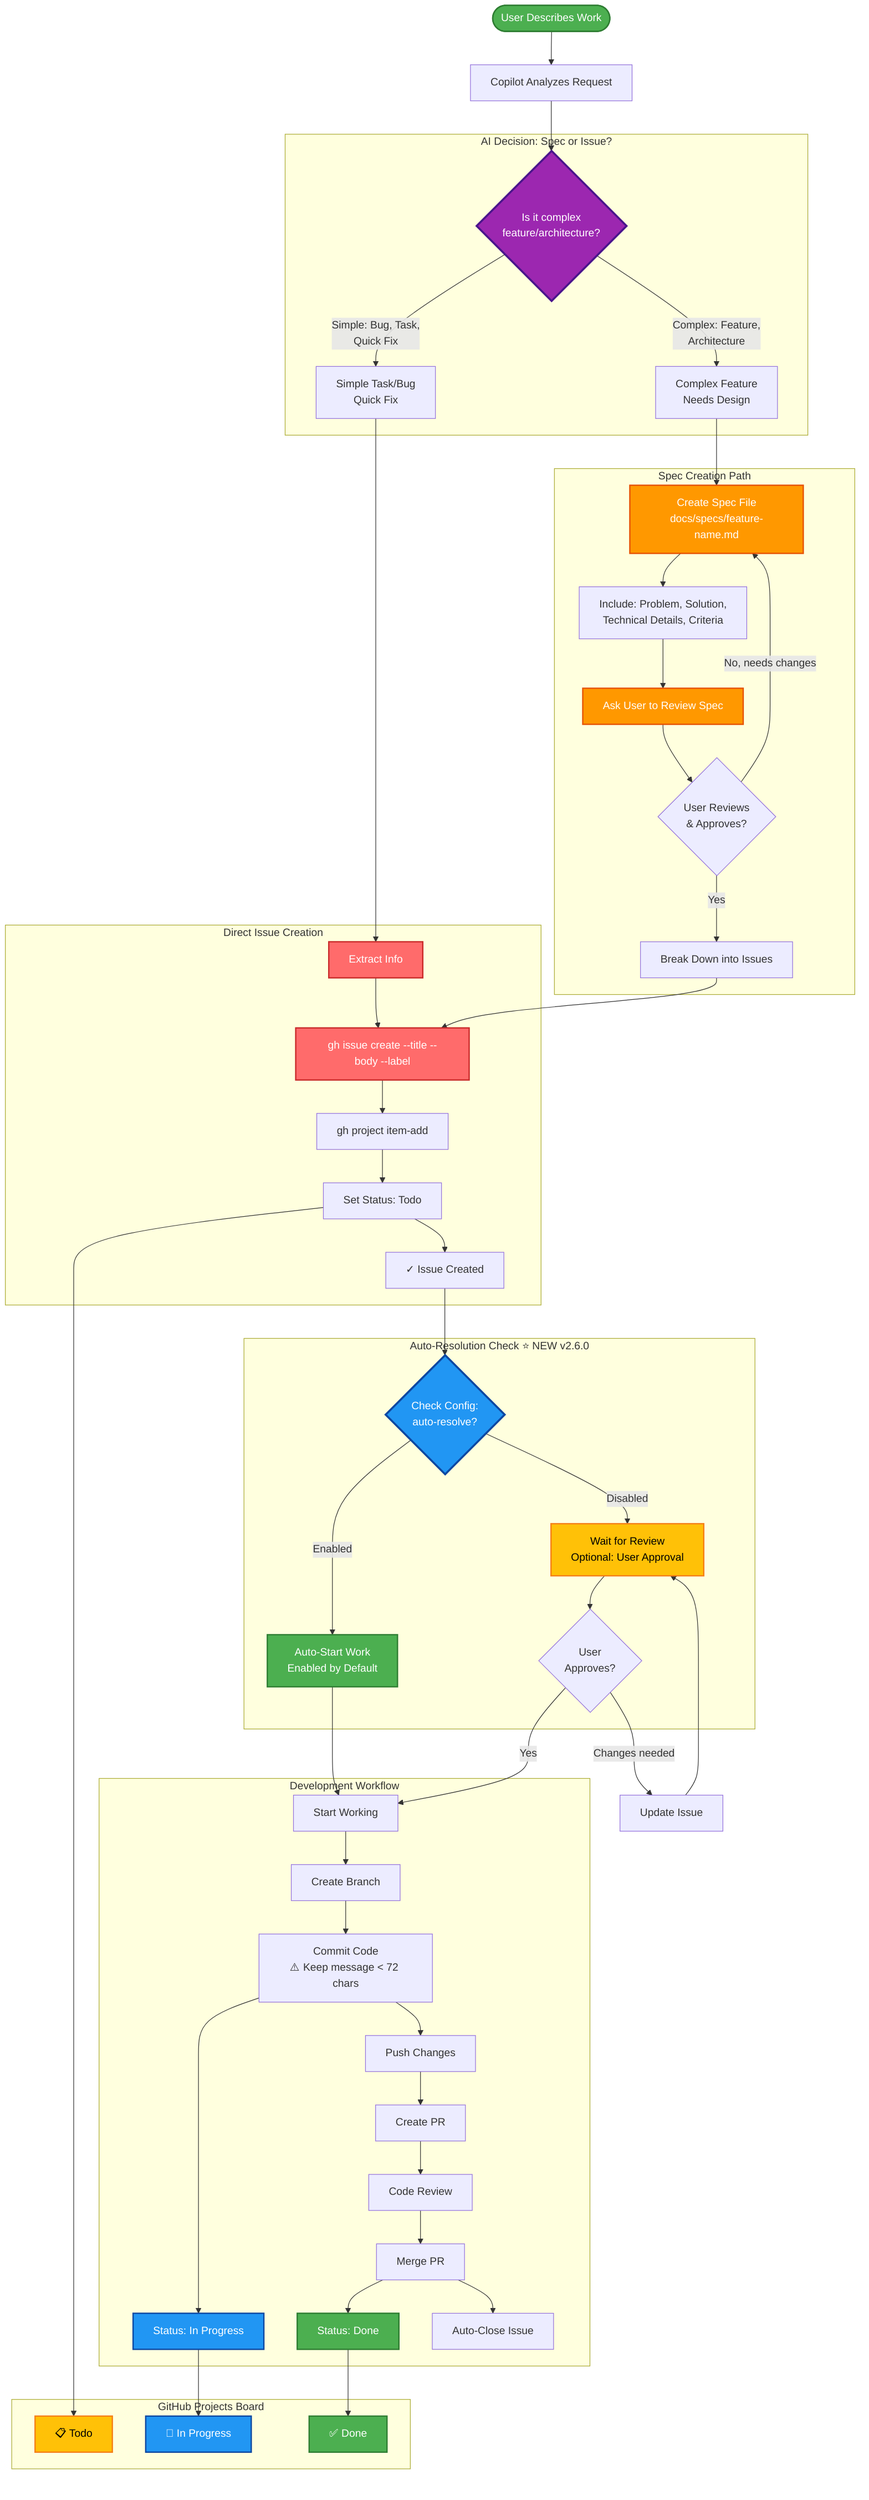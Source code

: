 graph TB
    START([User Describes Work])
    DESCRIBE[Copilot Analyzes Request]

    subgraph "AI Decision: Spec or Issue?"
        ANALYZE{Is it complex<br/>feature/architecture?}
        SIMPLE[Simple Task/Bug<br/>Quick Fix]
        COMPLEX[Complex Feature<br/>Needs Design]
    end

    subgraph "Spec Creation Path"
        CREATE_SPEC[Create Spec File<br/>docs/specs/feature-name.md]
        SPEC_CONTENT[Include: Problem, Solution,<br/>Technical Details, Criteria]
        ASK_REVIEW[Ask User to Review Spec]
        USER_REVIEWS{User Reviews<br/>& Approves?}
        BREAK_DOWN[Break Down into Issues]
    end

    subgraph "Direct Issue Creation"
        DETECT[Extract Info]
        CREATE[gh issue create --title --body --label]
        ADD_PROJECT[gh project item-add]
        SET_STATUS[Set Status: Todo]
        CONFIRM[✓ Issue Created]
    end

    subgraph "Auto-Resolution Check ⭐ NEW v2.6.0"
        CHECK_CONFIG{Check Config:<br/>auto-resolve?}
        AUTO_START[Auto-Start Work<br/>Enabled by Default]
        WAIT_REVIEW[Wait for Review<br/>Optional: User Approval]
        USER_APPROVES{User<br/>Approves?}
    end

    subgraph "Development Workflow"
        START_WORK[Start Working]
        BRANCH[Create Branch]
        COMMIT[Commit Code<br/>⚠️ Keep message < 72 chars]
        AUTO_STATUS_IP[Status: In Progress]
        PUSH[Push Changes]
        PR[Create PR]
        REVIEW[Code Review]
        MERGE[Merge PR]
        AUTO_STATUS_DONE[Status: Done]
        CLOSE[Auto-Close Issue]
    end

    subgraph "GitHub Projects Board"
        TODO[📋 Todo]
        INPROGRESS[🚧 In Progress]
        DONE[✅ Done]
    end

    START --> DESCRIBE
    DESCRIBE --> ANALYZE

    ANALYZE -->|Simple: Bug, Task,<br/>Quick Fix| SIMPLE
    ANALYZE -->|Complex: Feature,<br/>Architecture| COMPLEX

    SIMPLE --> DETECT
    DETECT --> CREATE
    CREATE --> ADD_PROJECT
    ADD_PROJECT --> SET_STATUS
    SET_STATUS --> TODO
    SET_STATUS --> CONFIRM

    COMPLEX --> CREATE_SPEC
    CREATE_SPEC --> SPEC_CONTENT
    SPEC_CONTENT --> ASK_REVIEW
    ASK_REVIEW --> USER_REVIEWS
    USER_REVIEWS -->|Yes| BREAK_DOWN
    USER_REVIEWS -->|No, needs changes| CREATE_SPEC
    BREAK_DOWN --> CREATE

    CONFIRM --> CHECK_CONFIG
    CHECK_CONFIG -->|Enabled| AUTO_START
    CHECK_CONFIG -->|Disabled| WAIT_REVIEW

    WAIT_REVIEW --> USER_APPROVES
    USER_APPROVES -->|Yes| START_WORK
    USER_APPROVES -->|Changes needed| UPDATE[Update Issue]
    UPDATE --> WAIT_REVIEW

    AUTO_START --> START_WORK
    START_WORK --> BRANCH
    BRANCH --> COMMIT
    COMMIT --> AUTO_STATUS_IP
    AUTO_STATUS_IP --> INPROGRESS
    COMMIT --> PUSH
    PUSH --> PR
    PR --> REVIEW
    REVIEW --> MERGE
    MERGE --> AUTO_STATUS_DONE
    AUTO_STATUS_DONE --> DONE
    MERGE --> CLOSE

    style START fill:#4CAF50,stroke:#2E7D32,stroke-width:2px,color:#fff
    style ANALYZE fill:#9C27B0,stroke:#4A148C,stroke-width:3px,color:#fff
    style CREATE_SPEC fill:#FF9800,stroke:#E65100,stroke-width:2px,color:#fff
    style ASK_REVIEW fill:#FF9800,stroke:#E65100,stroke-width:2px,color:#fff
    style CHECK_CONFIG fill:#2196F3,stroke:#0D47A1,stroke-width:3px,color:#fff
    style AUTO_START fill:#4CAF50,stroke:#2E7D32,stroke-width:2px,color:#fff
    style WAIT_REVIEW fill:#FFC107,stroke:#F57F17,stroke-width:2px,color:#000
    style DETECT fill:#FF6B6B,stroke:#C92A2A,stroke-width:2px,color:#fff
    style CREATE fill:#FF6B6B,stroke:#C92A2A,stroke-width:2px,color:#fff
    style AUTO_STATUS_IP fill:#2196F3,stroke:#0D47A1,stroke-width:2px,color:#fff
    style AUTO_STATUS_DONE fill:#4CAF50,stroke:#2E7D32,stroke-width:2px,color:#fff
    style TODO fill:#FFC107,stroke:#F57F17,stroke-width:2px,color:#000
    style INPROGRESS fill:#2196F3,stroke:#0D47A1,stroke-width:2px,color:#fff
    style DONE fill:#4CAF50,stroke:#2E7D32,stroke-width:2px,color:#fff